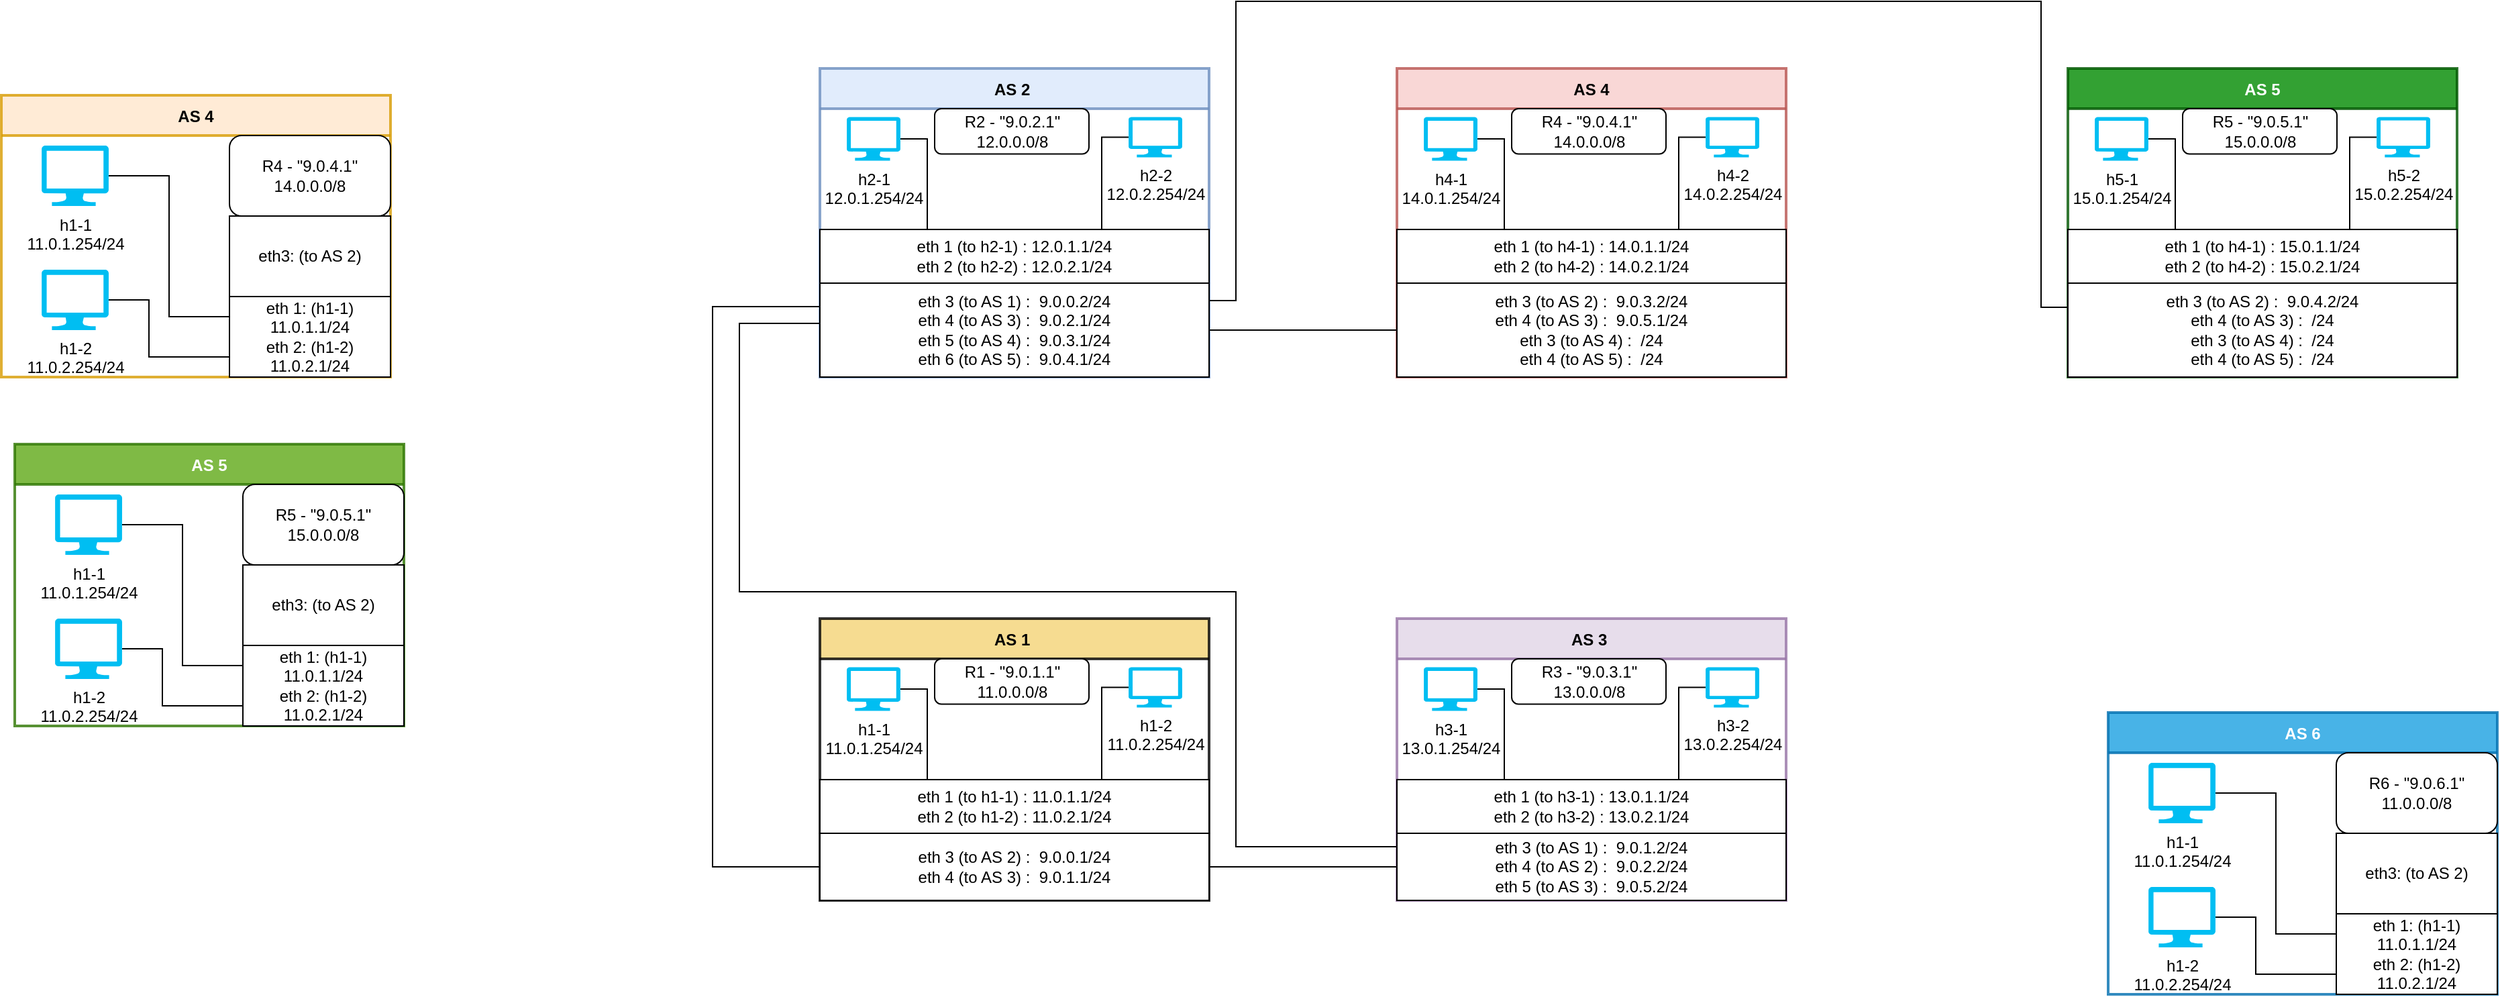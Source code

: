 <mxfile version="17.2.2" type="github">
  <diagram id="hPBcGTMjvYHtOmkIqjpS" name="Page-1">
    <mxGraphModel dx="2822" dy="796" grid="1" gridSize="10" guides="1" tooltips="1" connect="1" arrows="1" fold="1" page="1" pageScale="1" pageWidth="1400" pageHeight="850" math="0" shadow="0">
      <root>
        <mxCell id="0" />
        <mxCell id="1" parent="0" />
        <mxCell id="3R8BAee1Lmwa3WrxwWTS-9" value="AS 1 " style="swimlane;rounded=0;shadow=0;glass=0;fillColor=#f4d476;gradientColor=none;opacity=80;strokeWidth=2;startSize=30;" vertex="1" parent="1">
          <mxGeometry x="110" y="490" width="290" height="210" as="geometry" />
        </mxCell>
        <mxCell id="3R8BAee1Lmwa3WrxwWTS-3" value="eth 1 (to h1-1) :&amp;nbsp;11.0.1.1/24&lt;br&gt;eth 2 (to h1-2) : 11.0.2.1/24" style="rounded=0;whiteSpace=wrap;html=1;" vertex="1" parent="3R8BAee1Lmwa3WrxwWTS-9">
          <mxGeometry y="120" width="290" height="40" as="geometry" />
        </mxCell>
        <mxCell id="3R8BAee1Lmwa3WrxwWTS-1" value="R1 - &quot;9.0.1.1&quot;&lt;br&gt;11.0.0.0/8" style="rounded=1;whiteSpace=wrap;html=1;" vertex="1" parent="3R8BAee1Lmwa3WrxwWTS-9">
          <mxGeometry x="85.5" y="30" width="115" height="33.75" as="geometry" />
        </mxCell>
        <mxCell id="3R8BAee1Lmwa3WrxwWTS-2" value="eth 3 (to AS 2) :&amp;nbsp; 9.0.0.1/24&lt;br&gt;eth 4 (to AS 3) :&amp;nbsp;&amp;nbsp;9.0.1.1/24" style="rounded=0;whiteSpace=wrap;html=1;" vertex="1" parent="3R8BAee1Lmwa3WrxwWTS-9">
          <mxGeometry y="160" width="290" height="50" as="geometry" />
        </mxCell>
        <mxCell id="3R8BAee1Lmwa3WrxwWTS-66" style="edgeStyle=elbowEdgeStyle;rounded=0;orthogonalLoop=1;jettySize=auto;html=1;entryX=0.75;entryY=0;entryDx=0;entryDy=0;endArrow=none;endFill=0;" edge="1" parent="3R8BAee1Lmwa3WrxwWTS-9" source="3R8BAee1Lmwa3WrxwWTS-5" target="3R8BAee1Lmwa3WrxwWTS-3">
          <mxGeometry relative="1" as="geometry">
            <Array as="points">
              <mxPoint x="210" y="90" />
            </Array>
          </mxGeometry>
        </mxCell>
        <mxCell id="3R8BAee1Lmwa3WrxwWTS-5" value="h1-2&lt;br&gt;11.0.2.254/24" style="verticalLabelPosition=bottom;html=1;verticalAlign=top;align=center;strokeColor=none;fillColor=#00BEF2;shape=mxgraph.azure.computer;pointerEvents=1;" vertex="1" parent="3R8BAee1Lmwa3WrxwWTS-9">
          <mxGeometry x="230" y="36.25" width="40" height="30" as="geometry" />
        </mxCell>
        <mxCell id="3R8BAee1Lmwa3WrxwWTS-65" style="edgeStyle=elbowEdgeStyle;rounded=0;orthogonalLoop=1;jettySize=auto;html=1;entryX=0.25;entryY=0;entryDx=0;entryDy=0;endArrow=none;endFill=0;" edge="1" parent="3R8BAee1Lmwa3WrxwWTS-9" source="3R8BAee1Lmwa3WrxwWTS-4" target="3R8BAee1Lmwa3WrxwWTS-3">
          <mxGeometry relative="1" as="geometry">
            <Array as="points">
              <mxPoint x="80" y="90" />
            </Array>
          </mxGeometry>
        </mxCell>
        <mxCell id="3R8BAee1Lmwa3WrxwWTS-4" value="h1-1&lt;br&gt;11.0.1.254/24" style="verticalLabelPosition=bottom;html=1;verticalAlign=top;align=center;strokeColor=none;fillColor=#00BEF2;shape=mxgraph.azure.computer;pointerEvents=1;" vertex="1" parent="3R8BAee1Lmwa3WrxwWTS-9">
          <mxGeometry x="20" y="36.25" width="40" height="32.5" as="geometry" />
        </mxCell>
        <mxCell id="3R8BAee1Lmwa3WrxwWTS-29" value="AS 4" style="swimlane;rounded=0;shadow=0;glass=0;fillColor=#ffe6cc;opacity=80;strokeWidth=2;startSize=30;strokeColor=#d79b00;" vertex="1" parent="1">
          <mxGeometry x="-500" y="100" width="290" height="210" as="geometry" />
        </mxCell>
        <mxCell id="3R8BAee1Lmwa3WrxwWTS-30" value="eth3: (to AS 2)&lt;br&gt;" style="rounded=0;whiteSpace=wrap;html=1;" vertex="1" parent="3R8BAee1Lmwa3WrxwWTS-29">
          <mxGeometry x="170" y="90" width="120" height="60" as="geometry" />
        </mxCell>
        <mxCell id="3R8BAee1Lmwa3WrxwWTS-31" value="eth 1: (h1-1)&lt;br&gt;11.0.1.1/24&lt;br&gt;eth 2: (h1-2)&lt;br&gt;11.0.2.1/24" style="rounded=0;whiteSpace=wrap;html=1;" vertex="1" parent="3R8BAee1Lmwa3WrxwWTS-29">
          <mxGeometry x="170" y="150" width="120" height="60" as="geometry" />
        </mxCell>
        <mxCell id="3R8BAee1Lmwa3WrxwWTS-32" value="R4 - &quot;9.0.4.1&quot;&lt;br&gt;14.0.0.0/8" style="rounded=1;whiteSpace=wrap;html=1;" vertex="1" parent="3R8BAee1Lmwa3WrxwWTS-29">
          <mxGeometry x="170" y="30" width="120" height="60" as="geometry" />
        </mxCell>
        <mxCell id="3R8BAee1Lmwa3WrxwWTS-33" style="edgeStyle=orthogonalEdgeStyle;rounded=0;orthogonalLoop=1;jettySize=auto;html=1;entryX=0;entryY=0.75;entryDx=0;entryDy=0;endArrow=none;endFill=0;strokeWidth=1;" edge="1" parent="3R8BAee1Lmwa3WrxwWTS-29" source="3R8BAee1Lmwa3WrxwWTS-34" target="3R8BAee1Lmwa3WrxwWTS-31">
          <mxGeometry relative="1" as="geometry">
            <Array as="points">
              <mxPoint x="110" y="153" />
              <mxPoint x="110" y="195" />
            </Array>
          </mxGeometry>
        </mxCell>
        <mxCell id="3R8BAee1Lmwa3WrxwWTS-34" value="h1-2&lt;br&gt;11.0.2.254/24" style="verticalLabelPosition=bottom;html=1;verticalAlign=top;align=center;strokeColor=none;fillColor=#00BEF2;shape=mxgraph.azure.computer;pointerEvents=1;" vertex="1" parent="3R8BAee1Lmwa3WrxwWTS-29">
          <mxGeometry x="30" y="130" width="50" height="45" as="geometry" />
        </mxCell>
        <mxCell id="3R8BAee1Lmwa3WrxwWTS-35" style="rounded=0;orthogonalLoop=1;jettySize=auto;html=1;entryX=0;entryY=0.25;entryDx=0;entryDy=0;edgeStyle=orthogonalEdgeStyle;endArrow=none;endFill=0;strokeWidth=1;" edge="1" parent="3R8BAee1Lmwa3WrxwWTS-29" source="3R8BAee1Lmwa3WrxwWTS-36" target="3R8BAee1Lmwa3WrxwWTS-31">
          <mxGeometry relative="1" as="geometry" />
        </mxCell>
        <mxCell id="3R8BAee1Lmwa3WrxwWTS-36" value="h1-1&lt;br&gt;11.0.1.254/24" style="verticalLabelPosition=bottom;html=1;verticalAlign=top;align=center;strokeColor=none;fillColor=#00BEF2;shape=mxgraph.azure.computer;pointerEvents=1;" vertex="1" parent="3R8BAee1Lmwa3WrxwWTS-29">
          <mxGeometry x="30" y="37.5" width="50" height="45" as="geometry" />
        </mxCell>
        <mxCell id="3R8BAee1Lmwa3WrxwWTS-37" value="AS 5" style="swimlane;rounded=0;shadow=0;glass=0;fillColor=#60a917;opacity=80;strokeWidth=2;startSize=30;fontColor=#ffffff;strokeColor=#2D7600;" vertex="1" parent="1">
          <mxGeometry x="-490" y="360" width="290" height="210" as="geometry" />
        </mxCell>
        <mxCell id="3R8BAee1Lmwa3WrxwWTS-38" value="eth3: (to AS 2)&lt;br&gt;" style="rounded=0;whiteSpace=wrap;html=1;" vertex="1" parent="3R8BAee1Lmwa3WrxwWTS-37">
          <mxGeometry x="170" y="90" width="120" height="60" as="geometry" />
        </mxCell>
        <mxCell id="3R8BAee1Lmwa3WrxwWTS-39" value="eth 1: (h1-1)&lt;br&gt;11.0.1.1/24&lt;br&gt;eth 2: (h1-2)&lt;br&gt;11.0.2.1/24" style="rounded=0;whiteSpace=wrap;html=1;" vertex="1" parent="3R8BAee1Lmwa3WrxwWTS-37">
          <mxGeometry x="170" y="150" width="120" height="60" as="geometry" />
        </mxCell>
        <mxCell id="3R8BAee1Lmwa3WrxwWTS-40" value="R5 - &quot;9.0.5.1&quot;&lt;br&gt;15.0.0.0/8" style="rounded=1;whiteSpace=wrap;html=1;" vertex="1" parent="3R8BAee1Lmwa3WrxwWTS-37">
          <mxGeometry x="170" y="30" width="120" height="60" as="geometry" />
        </mxCell>
        <mxCell id="3R8BAee1Lmwa3WrxwWTS-41" style="edgeStyle=orthogonalEdgeStyle;rounded=0;orthogonalLoop=1;jettySize=auto;html=1;entryX=0;entryY=0.75;entryDx=0;entryDy=0;endArrow=none;endFill=0;strokeWidth=1;" edge="1" parent="3R8BAee1Lmwa3WrxwWTS-37" source="3R8BAee1Lmwa3WrxwWTS-42" target="3R8BAee1Lmwa3WrxwWTS-39">
          <mxGeometry relative="1" as="geometry">
            <Array as="points">
              <mxPoint x="110" y="153" />
              <mxPoint x="110" y="195" />
            </Array>
          </mxGeometry>
        </mxCell>
        <mxCell id="3R8BAee1Lmwa3WrxwWTS-42" value="h1-2&lt;br&gt;11.0.2.254/24" style="verticalLabelPosition=bottom;html=1;verticalAlign=top;align=center;strokeColor=none;fillColor=#00BEF2;shape=mxgraph.azure.computer;pointerEvents=1;" vertex="1" parent="3R8BAee1Lmwa3WrxwWTS-37">
          <mxGeometry x="30" y="130" width="50" height="45" as="geometry" />
        </mxCell>
        <mxCell id="3R8BAee1Lmwa3WrxwWTS-43" style="rounded=0;orthogonalLoop=1;jettySize=auto;html=1;entryX=0;entryY=0.25;entryDx=0;entryDy=0;edgeStyle=orthogonalEdgeStyle;endArrow=none;endFill=0;strokeWidth=1;" edge="1" parent="3R8BAee1Lmwa3WrxwWTS-37" source="3R8BAee1Lmwa3WrxwWTS-44" target="3R8BAee1Lmwa3WrxwWTS-39">
          <mxGeometry relative="1" as="geometry" />
        </mxCell>
        <mxCell id="3R8BAee1Lmwa3WrxwWTS-44" value="h1-1&lt;br&gt;11.0.1.254/24" style="verticalLabelPosition=bottom;html=1;verticalAlign=top;align=center;strokeColor=none;fillColor=#00BEF2;shape=mxgraph.azure.computer;pointerEvents=1;" vertex="1" parent="3R8BAee1Lmwa3WrxwWTS-37">
          <mxGeometry x="30" y="37.5" width="50" height="45" as="geometry" />
        </mxCell>
        <mxCell id="3R8BAee1Lmwa3WrxwWTS-45" value="AS 6" style="swimlane;rounded=0;shadow=0;glass=0;fillColor=#1ba1e2;opacity=80;strokeWidth=2;startSize=30;fontColor=#ffffff;strokeColor=#006EAF;" vertex="1" parent="1">
          <mxGeometry x="1070" y="560" width="290" height="210" as="geometry" />
        </mxCell>
        <mxCell id="3R8BAee1Lmwa3WrxwWTS-46" value="eth3: (to AS 2)&lt;br&gt;" style="rounded=0;whiteSpace=wrap;html=1;" vertex="1" parent="3R8BAee1Lmwa3WrxwWTS-45">
          <mxGeometry x="170" y="90" width="120" height="60" as="geometry" />
        </mxCell>
        <mxCell id="3R8BAee1Lmwa3WrxwWTS-47" value="eth 1: (h1-1)&lt;br&gt;11.0.1.1/24&lt;br&gt;eth 2: (h1-2)&lt;br&gt;11.0.2.1/24" style="rounded=0;whiteSpace=wrap;html=1;" vertex="1" parent="3R8BAee1Lmwa3WrxwWTS-45">
          <mxGeometry x="170" y="150" width="120" height="60" as="geometry" />
        </mxCell>
        <mxCell id="3R8BAee1Lmwa3WrxwWTS-48" value="R6 - &quot;9.0.6.1&quot;&lt;br&gt;11.0.0.0/8" style="rounded=1;whiteSpace=wrap;html=1;" vertex="1" parent="3R8BAee1Lmwa3WrxwWTS-45">
          <mxGeometry x="170" y="30" width="120" height="60" as="geometry" />
        </mxCell>
        <mxCell id="3R8BAee1Lmwa3WrxwWTS-49" style="edgeStyle=orthogonalEdgeStyle;rounded=0;orthogonalLoop=1;jettySize=auto;html=1;entryX=0;entryY=0.75;entryDx=0;entryDy=0;endArrow=none;endFill=0;strokeWidth=1;" edge="1" parent="3R8BAee1Lmwa3WrxwWTS-45" source="3R8BAee1Lmwa3WrxwWTS-50" target="3R8BAee1Lmwa3WrxwWTS-47">
          <mxGeometry relative="1" as="geometry">
            <Array as="points">
              <mxPoint x="110" y="153" />
              <mxPoint x="110" y="195" />
            </Array>
          </mxGeometry>
        </mxCell>
        <mxCell id="3R8BAee1Lmwa3WrxwWTS-50" value="h1-2&lt;br&gt;11.0.2.254/24" style="verticalLabelPosition=bottom;html=1;verticalAlign=top;align=center;strokeColor=none;fillColor=#00BEF2;shape=mxgraph.azure.computer;pointerEvents=1;" vertex="1" parent="3R8BAee1Lmwa3WrxwWTS-45">
          <mxGeometry x="30" y="130" width="50" height="45" as="geometry" />
        </mxCell>
        <mxCell id="3R8BAee1Lmwa3WrxwWTS-51" style="rounded=0;orthogonalLoop=1;jettySize=auto;html=1;entryX=0;entryY=0.25;entryDx=0;entryDy=0;edgeStyle=orthogonalEdgeStyle;endArrow=none;endFill=0;strokeWidth=1;" edge="1" parent="3R8BAee1Lmwa3WrxwWTS-45" source="3R8BAee1Lmwa3WrxwWTS-52" target="3R8BAee1Lmwa3WrxwWTS-47">
          <mxGeometry relative="1" as="geometry" />
        </mxCell>
        <mxCell id="3R8BAee1Lmwa3WrxwWTS-52" value="h1-1&lt;br&gt;11.0.1.254/24" style="verticalLabelPosition=bottom;html=1;verticalAlign=top;align=center;strokeColor=none;fillColor=#00BEF2;shape=mxgraph.azure.computer;pointerEvents=1;" vertex="1" parent="3R8BAee1Lmwa3WrxwWTS-45">
          <mxGeometry x="30" y="37.5" width="50" height="45" as="geometry" />
        </mxCell>
        <mxCell id="3R8BAee1Lmwa3WrxwWTS-75" value="AS 2 " style="swimlane;rounded=0;shadow=0;glass=0;fillColor=#dae8fc;opacity=80;strokeWidth=2;startSize=30;strokeColor=#6c8ebf;" vertex="1" parent="1">
          <mxGeometry x="110" y="80" width="290" height="230" as="geometry" />
        </mxCell>
        <mxCell id="3R8BAee1Lmwa3WrxwWTS-76" value="eth 1 (to h2-1) :&amp;nbsp;12.0.1.1/24&lt;br&gt;eth 2 (to h2-2) : 12.0.2.1/24" style="rounded=0;whiteSpace=wrap;html=1;" vertex="1" parent="3R8BAee1Lmwa3WrxwWTS-75">
          <mxGeometry y="120" width="290" height="40" as="geometry" />
        </mxCell>
        <mxCell id="3R8BAee1Lmwa3WrxwWTS-77" value="R2 - &quot;9.0.2.1&quot;&lt;br&gt;12.0.0.0/8" style="rounded=1;whiteSpace=wrap;html=1;" vertex="1" parent="3R8BAee1Lmwa3WrxwWTS-75">
          <mxGeometry x="85.5" y="30" width="115" height="33.75" as="geometry" />
        </mxCell>
        <mxCell id="3R8BAee1Lmwa3WrxwWTS-78" value="eth 3 (to AS 1) :&amp;nbsp; 9.0.0.2/24&lt;br&gt;eth 4 (to AS 3) :&amp;nbsp; 9.0.2.1/24&lt;br&gt;eth 5 (to AS 4) :&amp;nbsp; 9.0.3.1/24&lt;br&gt;eth 6 (to AS 5) :&amp;nbsp; 9.0.4.1/24" style="rounded=0;whiteSpace=wrap;html=1;" vertex="1" parent="3R8BAee1Lmwa3WrxwWTS-75">
          <mxGeometry y="160" width="290" height="70" as="geometry" />
        </mxCell>
        <mxCell id="3R8BAee1Lmwa3WrxwWTS-79" style="edgeStyle=elbowEdgeStyle;rounded=0;orthogonalLoop=1;jettySize=auto;html=1;entryX=0.75;entryY=0;entryDx=0;entryDy=0;endArrow=none;endFill=0;" edge="1" parent="3R8BAee1Lmwa3WrxwWTS-75" source="3R8BAee1Lmwa3WrxwWTS-80" target="3R8BAee1Lmwa3WrxwWTS-76">
          <mxGeometry relative="1" as="geometry">
            <Array as="points">
              <mxPoint x="210" y="90" />
            </Array>
          </mxGeometry>
        </mxCell>
        <mxCell id="3R8BAee1Lmwa3WrxwWTS-80" value="h2-2&lt;br&gt;12.0.2.254/24" style="verticalLabelPosition=bottom;html=1;verticalAlign=top;align=center;strokeColor=none;fillColor=#00BEF2;shape=mxgraph.azure.computer;pointerEvents=1;" vertex="1" parent="3R8BAee1Lmwa3WrxwWTS-75">
          <mxGeometry x="230" y="36.25" width="40" height="30" as="geometry" />
        </mxCell>
        <mxCell id="3R8BAee1Lmwa3WrxwWTS-81" style="edgeStyle=elbowEdgeStyle;rounded=0;orthogonalLoop=1;jettySize=auto;html=1;entryX=0.25;entryY=0;entryDx=0;entryDy=0;endArrow=none;endFill=0;" edge="1" parent="3R8BAee1Lmwa3WrxwWTS-75" source="3R8BAee1Lmwa3WrxwWTS-82" target="3R8BAee1Lmwa3WrxwWTS-76">
          <mxGeometry relative="1" as="geometry">
            <Array as="points">
              <mxPoint x="80" y="90" />
            </Array>
          </mxGeometry>
        </mxCell>
        <mxCell id="3R8BAee1Lmwa3WrxwWTS-82" value="h2-1&lt;br&gt;12.0.1.254/24" style="verticalLabelPosition=bottom;html=1;verticalAlign=top;align=center;strokeColor=none;fillColor=#00BEF2;shape=mxgraph.azure.computer;pointerEvents=1;" vertex="1" parent="3R8BAee1Lmwa3WrxwWTS-75">
          <mxGeometry x="20" y="36.25" width="40" height="32.5" as="geometry" />
        </mxCell>
        <mxCell id="3R8BAee1Lmwa3WrxwWTS-84" style="edgeStyle=elbowEdgeStyle;rounded=0;orthogonalLoop=1;jettySize=auto;html=1;exitX=0;exitY=0.5;exitDx=0;exitDy=0;entryX=0;entryY=0.25;entryDx=0;entryDy=0;endArrow=none;endFill=0;" edge="1" parent="1" source="3R8BAee1Lmwa3WrxwWTS-2" target="3R8BAee1Lmwa3WrxwWTS-78">
          <mxGeometry relative="1" as="geometry">
            <Array as="points">
              <mxPoint x="30" y="460" />
            </Array>
          </mxGeometry>
        </mxCell>
        <mxCell id="3R8BAee1Lmwa3WrxwWTS-93" value="AS 3 " style="swimlane;rounded=0;shadow=0;glass=0;fillColor=#e1d5e7;opacity=80;strokeWidth=2;startSize=30;strokeColor=#9673a6;" vertex="1" parent="1">
          <mxGeometry x="540" y="490" width="290" height="210" as="geometry" />
        </mxCell>
        <mxCell id="3R8BAee1Lmwa3WrxwWTS-94" value="eth 1 (to h3-1) :&amp;nbsp;13.0.1.1/24&lt;br&gt;eth 2 (to h3-2) : 13.0.2.1/24" style="rounded=0;whiteSpace=wrap;html=1;" vertex="1" parent="3R8BAee1Lmwa3WrxwWTS-93">
          <mxGeometry y="120" width="290" height="40" as="geometry" />
        </mxCell>
        <mxCell id="3R8BAee1Lmwa3WrxwWTS-95" value="R3 - &quot;9.0.3.1&quot;&lt;br&gt;13.0.0.0/8" style="rounded=1;whiteSpace=wrap;html=1;" vertex="1" parent="3R8BAee1Lmwa3WrxwWTS-93">
          <mxGeometry x="85.5" y="30" width="115" height="33.75" as="geometry" />
        </mxCell>
        <mxCell id="3R8BAee1Lmwa3WrxwWTS-96" value="eth 3 (to AS 1) :&amp;nbsp; 9.0.1.2/24&lt;br&gt;eth 4 (to AS 2) :&amp;nbsp; 9.0.2.2/24&lt;br&gt;eth 5 (to AS 3) :&amp;nbsp; 9.0.5.2/24" style="rounded=0;whiteSpace=wrap;html=1;" vertex="1" parent="3R8BAee1Lmwa3WrxwWTS-93">
          <mxGeometry y="160" width="290" height="50" as="geometry" />
        </mxCell>
        <mxCell id="3R8BAee1Lmwa3WrxwWTS-97" style="edgeStyle=elbowEdgeStyle;rounded=0;orthogonalLoop=1;jettySize=auto;html=1;entryX=0.75;entryY=0;entryDx=0;entryDy=0;endArrow=none;endFill=0;" edge="1" parent="3R8BAee1Lmwa3WrxwWTS-93" source="3R8BAee1Lmwa3WrxwWTS-98" target="3R8BAee1Lmwa3WrxwWTS-94">
          <mxGeometry relative="1" as="geometry">
            <Array as="points">
              <mxPoint x="210" y="90" />
            </Array>
          </mxGeometry>
        </mxCell>
        <mxCell id="3R8BAee1Lmwa3WrxwWTS-98" value="h3-2&lt;br&gt;13.0.2.254/24" style="verticalLabelPosition=bottom;html=1;verticalAlign=top;align=center;strokeColor=none;fillColor=#00BEF2;shape=mxgraph.azure.computer;pointerEvents=1;" vertex="1" parent="3R8BAee1Lmwa3WrxwWTS-93">
          <mxGeometry x="230" y="36.25" width="40" height="30" as="geometry" />
        </mxCell>
        <mxCell id="3R8BAee1Lmwa3WrxwWTS-99" style="edgeStyle=elbowEdgeStyle;rounded=0;orthogonalLoop=1;jettySize=auto;html=1;entryX=0.25;entryY=0;entryDx=0;entryDy=0;endArrow=none;endFill=0;" edge="1" parent="3R8BAee1Lmwa3WrxwWTS-93" source="3R8BAee1Lmwa3WrxwWTS-100" target="3R8BAee1Lmwa3WrxwWTS-94">
          <mxGeometry relative="1" as="geometry">
            <Array as="points">
              <mxPoint x="80" y="90" />
            </Array>
          </mxGeometry>
        </mxCell>
        <mxCell id="3R8BAee1Lmwa3WrxwWTS-100" value="h3-1&lt;br&gt;13.0.1.254/24" style="verticalLabelPosition=bottom;html=1;verticalAlign=top;align=center;strokeColor=none;fillColor=#00BEF2;shape=mxgraph.azure.computer;pointerEvents=1;" vertex="1" parent="3R8BAee1Lmwa3WrxwWTS-93">
          <mxGeometry x="20" y="36.25" width="40" height="32.5" as="geometry" />
        </mxCell>
        <mxCell id="3R8BAee1Lmwa3WrxwWTS-101" style="edgeStyle=elbowEdgeStyle;rounded=0;orthogonalLoop=1;jettySize=auto;html=1;entryX=0;entryY=0.5;entryDx=0;entryDy=0;endArrow=none;endFill=0;" edge="1" parent="1" source="3R8BAee1Lmwa3WrxwWTS-2" target="3R8BAee1Lmwa3WrxwWTS-96">
          <mxGeometry relative="1" as="geometry" />
        </mxCell>
        <mxCell id="3R8BAee1Lmwa3WrxwWTS-102" style="edgeStyle=orthogonalEdgeStyle;rounded=0;orthogonalLoop=1;jettySize=auto;html=1;endArrow=none;endFill=0;exitX=0;exitY=0.75;exitDx=0;exitDy=0;" edge="1" parent="1" source="3R8BAee1Lmwa3WrxwWTS-78">
          <mxGeometry relative="1" as="geometry">
            <mxPoint x="540" y="660" as="targetPoint" />
            <Array as="points">
              <mxPoint x="110" y="270" />
              <mxPoint x="50" y="270" />
              <mxPoint x="50" y="470" />
              <mxPoint x="420" y="470" />
              <mxPoint x="420" y="660" />
              <mxPoint x="540" y="660" />
            </Array>
          </mxGeometry>
        </mxCell>
        <mxCell id="3R8BAee1Lmwa3WrxwWTS-104" value="AS 4" style="swimlane;rounded=0;shadow=0;glass=0;fillColor=#f8cecc;opacity=80;strokeWidth=2;startSize=30;strokeColor=#b85450;" vertex="1" parent="1">
          <mxGeometry x="540" y="80" width="290" height="230" as="geometry" />
        </mxCell>
        <mxCell id="3R8BAee1Lmwa3WrxwWTS-105" value="eth 1 (to h4-1) :&amp;nbsp;14.0.1.1/24&lt;br&gt;eth 2 (to h4-2) : 14.0.2.1/24" style="rounded=0;whiteSpace=wrap;html=1;" vertex="1" parent="3R8BAee1Lmwa3WrxwWTS-104">
          <mxGeometry y="120" width="290" height="40" as="geometry" />
        </mxCell>
        <mxCell id="3R8BAee1Lmwa3WrxwWTS-106" value="R4 - &quot;9.0.4.1&quot;&lt;br&gt;14.0.0.0/8" style="rounded=1;whiteSpace=wrap;html=1;" vertex="1" parent="3R8BAee1Lmwa3WrxwWTS-104">
          <mxGeometry x="85.5" y="30" width="115" height="33.75" as="geometry" />
        </mxCell>
        <mxCell id="3R8BAee1Lmwa3WrxwWTS-107" value="eth 3 (to AS 2) :&amp;nbsp; 9.0.3.2/24&lt;br&gt;eth 4 (to AS 3) :&amp;nbsp; 9.0.5.1/24&lt;br&gt;eth 3 (to AS 4) :&amp;nbsp; /24&lt;br&gt;eth 4 (to AS 5) :&amp;nbsp; /24" style="rounded=0;whiteSpace=wrap;html=1;" vertex="1" parent="3R8BAee1Lmwa3WrxwWTS-104">
          <mxGeometry y="160" width="290" height="70" as="geometry" />
        </mxCell>
        <mxCell id="3R8BAee1Lmwa3WrxwWTS-108" style="edgeStyle=elbowEdgeStyle;rounded=0;orthogonalLoop=1;jettySize=auto;html=1;entryX=0.75;entryY=0;entryDx=0;entryDy=0;endArrow=none;endFill=0;" edge="1" parent="3R8BAee1Lmwa3WrxwWTS-104" source="3R8BAee1Lmwa3WrxwWTS-109" target="3R8BAee1Lmwa3WrxwWTS-105">
          <mxGeometry relative="1" as="geometry">
            <Array as="points">
              <mxPoint x="210" y="90" />
            </Array>
          </mxGeometry>
        </mxCell>
        <mxCell id="3R8BAee1Lmwa3WrxwWTS-109" value="h4-2&lt;br&gt;14.0.2.254/24" style="verticalLabelPosition=bottom;html=1;verticalAlign=top;align=center;strokeColor=none;fillColor=#00BEF2;shape=mxgraph.azure.computer;pointerEvents=1;" vertex="1" parent="3R8BAee1Lmwa3WrxwWTS-104">
          <mxGeometry x="230" y="36.25" width="40" height="30" as="geometry" />
        </mxCell>
        <mxCell id="3R8BAee1Lmwa3WrxwWTS-110" style="edgeStyle=elbowEdgeStyle;rounded=0;orthogonalLoop=1;jettySize=auto;html=1;entryX=0.25;entryY=0;entryDx=0;entryDy=0;endArrow=none;endFill=0;" edge="1" parent="3R8BAee1Lmwa3WrxwWTS-104" source="3R8BAee1Lmwa3WrxwWTS-111" target="3R8BAee1Lmwa3WrxwWTS-105">
          <mxGeometry relative="1" as="geometry">
            <Array as="points">
              <mxPoint x="80" y="90" />
            </Array>
          </mxGeometry>
        </mxCell>
        <mxCell id="3R8BAee1Lmwa3WrxwWTS-111" value="h4-1&lt;br&gt;14.0.1.254/24" style="verticalLabelPosition=bottom;html=1;verticalAlign=top;align=center;strokeColor=none;fillColor=#00BEF2;shape=mxgraph.azure.computer;pointerEvents=1;" vertex="1" parent="3R8BAee1Lmwa3WrxwWTS-104">
          <mxGeometry x="20" y="36.25" width="40" height="32.5" as="geometry" />
        </mxCell>
        <mxCell id="3R8BAee1Lmwa3WrxwWTS-113" value="AS 5" style="swimlane;rounded=0;shadow=0;glass=0;fillColor=#008a00;opacity=80;strokeWidth=2;startSize=30;strokeColor=#005700;fontColor=#ffffff;" vertex="1" parent="1">
          <mxGeometry x="1040" y="80" width="290" height="230" as="geometry" />
        </mxCell>
        <mxCell id="3R8BAee1Lmwa3WrxwWTS-114" value="eth 1 (to h4-1) :&amp;nbsp;15.0.1.1/24&lt;br&gt;eth 2 (to h4-2) : 15.0.2.1/24" style="rounded=0;whiteSpace=wrap;html=1;" vertex="1" parent="3R8BAee1Lmwa3WrxwWTS-113">
          <mxGeometry y="120" width="290" height="40" as="geometry" />
        </mxCell>
        <mxCell id="3R8BAee1Lmwa3WrxwWTS-115" value="R5 - &quot;9.0.5.1&quot;&lt;br&gt;15.0.0.0/8" style="rounded=1;whiteSpace=wrap;html=1;" vertex="1" parent="3R8BAee1Lmwa3WrxwWTS-113">
          <mxGeometry x="85.5" y="30" width="115" height="33.75" as="geometry" />
        </mxCell>
        <mxCell id="3R8BAee1Lmwa3WrxwWTS-116" value="eth 3 (to AS 2) :&amp;nbsp; 9.0.4.2/24&lt;br&gt;eth 4 (to AS 3) :&amp;nbsp; /24&lt;br&gt;eth 3 (to AS 4) :&amp;nbsp; /24&lt;br&gt;eth 4 (to AS 5) :&amp;nbsp; /24" style="rounded=0;whiteSpace=wrap;html=1;" vertex="1" parent="3R8BAee1Lmwa3WrxwWTS-113">
          <mxGeometry y="160" width="290" height="70" as="geometry" />
        </mxCell>
        <mxCell id="3R8BAee1Lmwa3WrxwWTS-117" style="edgeStyle=elbowEdgeStyle;rounded=0;orthogonalLoop=1;jettySize=auto;html=1;entryX=0.75;entryY=0;entryDx=0;entryDy=0;endArrow=none;endFill=0;" edge="1" parent="3R8BAee1Lmwa3WrxwWTS-113" source="3R8BAee1Lmwa3WrxwWTS-118" target="3R8BAee1Lmwa3WrxwWTS-114">
          <mxGeometry relative="1" as="geometry">
            <Array as="points">
              <mxPoint x="210" y="90" />
            </Array>
          </mxGeometry>
        </mxCell>
        <mxCell id="3R8BAee1Lmwa3WrxwWTS-118" value="h5-2&lt;br&gt;15.0.2.254/24" style="verticalLabelPosition=bottom;html=1;verticalAlign=top;align=center;strokeColor=none;fillColor=#00BEF2;shape=mxgraph.azure.computer;pointerEvents=1;" vertex="1" parent="3R8BAee1Lmwa3WrxwWTS-113">
          <mxGeometry x="230" y="36.25" width="40" height="30" as="geometry" />
        </mxCell>
        <mxCell id="3R8BAee1Lmwa3WrxwWTS-119" style="edgeStyle=elbowEdgeStyle;rounded=0;orthogonalLoop=1;jettySize=auto;html=1;entryX=0.25;entryY=0;entryDx=0;entryDy=0;endArrow=none;endFill=0;" edge="1" parent="3R8BAee1Lmwa3WrxwWTS-113" source="3R8BAee1Lmwa3WrxwWTS-120" target="3R8BAee1Lmwa3WrxwWTS-114">
          <mxGeometry relative="1" as="geometry">
            <Array as="points">
              <mxPoint x="80" y="90" />
            </Array>
          </mxGeometry>
        </mxCell>
        <mxCell id="3R8BAee1Lmwa3WrxwWTS-120" value="h5-1&lt;br&gt;15.0.1.254/24" style="verticalLabelPosition=bottom;html=1;verticalAlign=top;align=center;strokeColor=none;fillColor=#00BEF2;shape=mxgraph.azure.computer;pointerEvents=1;" vertex="1" parent="3R8BAee1Lmwa3WrxwWTS-113">
          <mxGeometry x="20" y="36.25" width="40" height="32.5" as="geometry" />
        </mxCell>
        <mxCell id="3R8BAee1Lmwa3WrxwWTS-122" style="edgeStyle=orthogonalEdgeStyle;rounded=0;orthogonalLoop=1;jettySize=auto;html=1;entryX=0;entryY=0.5;entryDx=0;entryDy=0;endArrow=none;endFill=0;" edge="1" parent="1" source="3R8BAee1Lmwa3WrxwWTS-78" target="3R8BAee1Lmwa3WrxwWTS-107">
          <mxGeometry relative="1" as="geometry" />
        </mxCell>
        <mxCell id="3R8BAee1Lmwa3WrxwWTS-123" style="edgeStyle=orthogonalEdgeStyle;rounded=0;orthogonalLoop=1;jettySize=auto;html=1;endArrow=none;endFill=0;exitX=1;exitY=0.25;exitDx=0;exitDy=0;entryX=0;entryY=0.25;entryDx=0;entryDy=0;" edge="1" parent="1" source="3R8BAee1Lmwa3WrxwWTS-78" target="3R8BAee1Lmwa3WrxwWTS-116">
          <mxGeometry relative="1" as="geometry">
            <mxPoint x="1030" y="280" as="targetPoint" />
            <Array as="points">
              <mxPoint x="400" y="253" />
              <mxPoint x="420" y="253" />
              <mxPoint x="420" y="30" />
              <mxPoint x="1020" y="30" />
              <mxPoint x="1020" y="258" />
              <mxPoint x="1040" y="258" />
            </Array>
          </mxGeometry>
        </mxCell>
      </root>
    </mxGraphModel>
  </diagram>
</mxfile>
